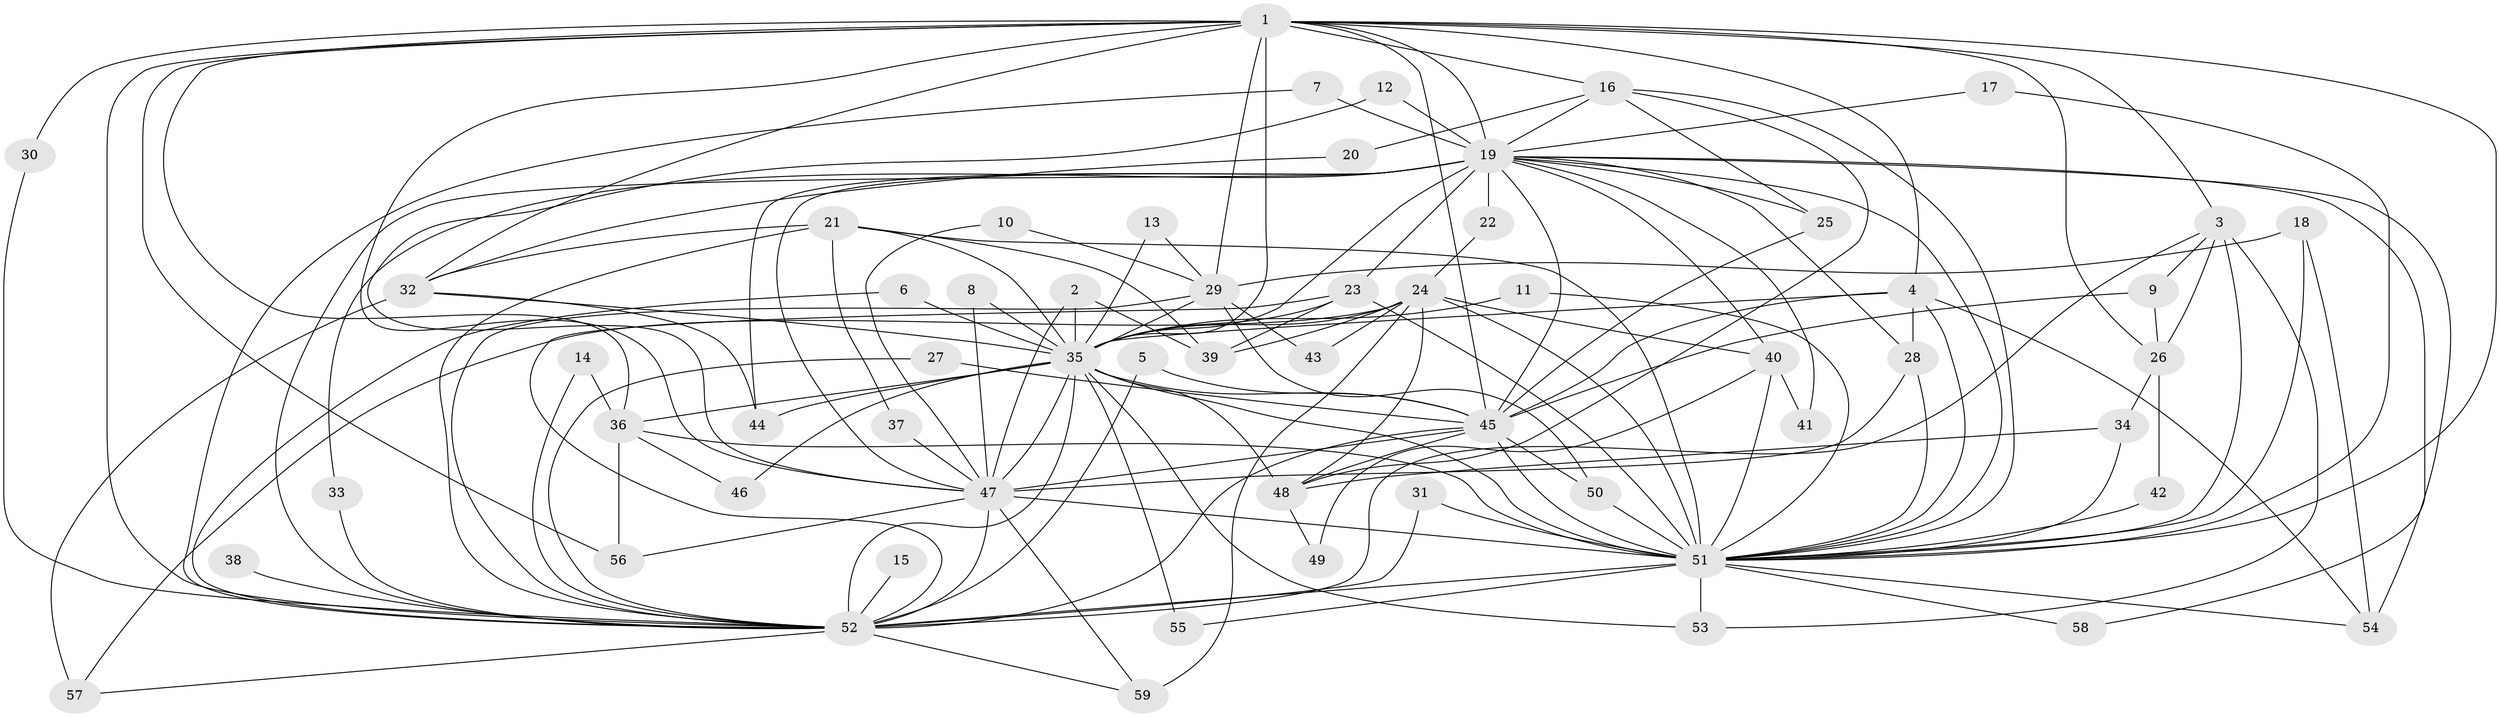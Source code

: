 // original degree distribution, {17: 0.008547008547008548, 16: 0.017094017094017096, 13: 0.008547008547008548, 22: 0.017094017094017096, 39: 0.008547008547008548, 27: 0.008547008547008548, 24: 0.008547008547008548, 19: 0.008547008547008548, 4: 0.09401709401709402, 9: 0.008547008547008548, 3: 0.2222222222222222, 5: 0.03418803418803419, 6: 0.02564102564102564, 2: 0.5128205128205128, 7: 0.017094017094017096}
// Generated by graph-tools (version 1.1) at 2025/49/03/09/25 03:49:42]
// undirected, 59 vertices, 151 edges
graph export_dot {
graph [start="1"]
  node [color=gray90,style=filled];
  1;
  2;
  3;
  4;
  5;
  6;
  7;
  8;
  9;
  10;
  11;
  12;
  13;
  14;
  15;
  16;
  17;
  18;
  19;
  20;
  21;
  22;
  23;
  24;
  25;
  26;
  27;
  28;
  29;
  30;
  31;
  32;
  33;
  34;
  35;
  36;
  37;
  38;
  39;
  40;
  41;
  42;
  43;
  44;
  45;
  46;
  47;
  48;
  49;
  50;
  51;
  52;
  53;
  54;
  55;
  56;
  57;
  58;
  59;
  1 -- 3 [weight=1.0];
  1 -- 4 [weight=1.0];
  1 -- 16 [weight=1.0];
  1 -- 19 [weight=2.0];
  1 -- 26 [weight=1.0];
  1 -- 29 [weight=1.0];
  1 -- 30 [weight=1.0];
  1 -- 32 [weight=1.0];
  1 -- 35 [weight=2.0];
  1 -- 36 [weight=1.0];
  1 -- 45 [weight=1.0];
  1 -- 47 [weight=1.0];
  1 -- 51 [weight=1.0];
  1 -- 52 [weight=2.0];
  1 -- 56 [weight=1.0];
  2 -- 35 [weight=2.0];
  2 -- 39 [weight=1.0];
  2 -- 47 [weight=1.0];
  3 -- 9 [weight=1.0];
  3 -- 26 [weight=1.0];
  3 -- 51 [weight=1.0];
  3 -- 52 [weight=1.0];
  3 -- 53 [weight=1.0];
  4 -- 28 [weight=1.0];
  4 -- 35 [weight=1.0];
  4 -- 45 [weight=1.0];
  4 -- 51 [weight=1.0];
  4 -- 54 [weight=1.0];
  5 -- 45 [weight=1.0];
  5 -- 52 [weight=1.0];
  6 -- 35 [weight=1.0];
  6 -- 52 [weight=1.0];
  7 -- 19 [weight=1.0];
  7 -- 52 [weight=1.0];
  8 -- 35 [weight=1.0];
  8 -- 47 [weight=1.0];
  9 -- 26 [weight=1.0];
  9 -- 45 [weight=1.0];
  10 -- 29 [weight=1.0];
  10 -- 47 [weight=1.0];
  11 -- 35 [weight=1.0];
  11 -- 51 [weight=1.0];
  12 -- 19 [weight=2.0];
  12 -- 47 [weight=1.0];
  13 -- 29 [weight=1.0];
  13 -- 35 [weight=1.0];
  14 -- 36 [weight=1.0];
  14 -- 52 [weight=1.0];
  15 -- 52 [weight=1.0];
  16 -- 19 [weight=1.0];
  16 -- 20 [weight=1.0];
  16 -- 25 [weight=1.0];
  16 -- 48 [weight=1.0];
  16 -- 51 [weight=1.0];
  17 -- 19 [weight=1.0];
  17 -- 51 [weight=1.0];
  18 -- 29 [weight=1.0];
  18 -- 51 [weight=1.0];
  18 -- 54 [weight=1.0];
  19 -- 22 [weight=1.0];
  19 -- 23 [weight=2.0];
  19 -- 25 [weight=1.0];
  19 -- 28 [weight=2.0];
  19 -- 33 [weight=1.0];
  19 -- 35 [weight=5.0];
  19 -- 40 [weight=2.0];
  19 -- 41 [weight=1.0];
  19 -- 44 [weight=1.0];
  19 -- 45 [weight=2.0];
  19 -- 47 [weight=2.0];
  19 -- 51 [weight=2.0];
  19 -- 52 [weight=4.0];
  19 -- 54 [weight=1.0];
  19 -- 58 [weight=1.0];
  20 -- 32 [weight=1.0];
  21 -- 32 [weight=1.0];
  21 -- 35 [weight=1.0];
  21 -- 37 [weight=1.0];
  21 -- 39 [weight=1.0];
  21 -- 51 [weight=1.0];
  21 -- 52 [weight=3.0];
  22 -- 24 [weight=1.0];
  23 -- 35 [weight=1.0];
  23 -- 39 [weight=1.0];
  23 -- 51 [weight=1.0];
  23 -- 52 [weight=2.0];
  24 -- 35 [weight=1.0];
  24 -- 39 [weight=1.0];
  24 -- 40 [weight=1.0];
  24 -- 43 [weight=1.0];
  24 -- 48 [weight=1.0];
  24 -- 51 [weight=2.0];
  24 -- 57 [weight=1.0];
  24 -- 59 [weight=2.0];
  25 -- 45 [weight=1.0];
  26 -- 34 [weight=1.0];
  26 -- 42 [weight=1.0];
  27 -- 45 [weight=1.0];
  27 -- 52 [weight=1.0];
  28 -- 47 [weight=1.0];
  28 -- 51 [weight=1.0];
  29 -- 35 [weight=1.0];
  29 -- 43 [weight=1.0];
  29 -- 50 [weight=1.0];
  29 -- 52 [weight=1.0];
  30 -- 52 [weight=1.0];
  31 -- 51 [weight=1.0];
  31 -- 52 [weight=2.0];
  32 -- 35 [weight=1.0];
  32 -- 44 [weight=1.0];
  32 -- 57 [weight=1.0];
  33 -- 52 [weight=1.0];
  34 -- 48 [weight=1.0];
  34 -- 51 [weight=2.0];
  35 -- 36 [weight=1.0];
  35 -- 44 [weight=1.0];
  35 -- 45 [weight=2.0];
  35 -- 46 [weight=1.0];
  35 -- 47 [weight=2.0];
  35 -- 48 [weight=1.0];
  35 -- 51 [weight=3.0];
  35 -- 52 [weight=4.0];
  35 -- 53 [weight=1.0];
  35 -- 55 [weight=1.0];
  36 -- 46 [weight=1.0];
  36 -- 51 [weight=1.0];
  36 -- 56 [weight=1.0];
  37 -- 47 [weight=1.0];
  38 -- 52 [weight=1.0];
  40 -- 41 [weight=1.0];
  40 -- 49 [weight=1.0];
  40 -- 51 [weight=2.0];
  42 -- 51 [weight=1.0];
  45 -- 47 [weight=1.0];
  45 -- 48 [weight=1.0];
  45 -- 50 [weight=1.0];
  45 -- 51 [weight=1.0];
  45 -- 52 [weight=2.0];
  47 -- 51 [weight=1.0];
  47 -- 52 [weight=2.0];
  47 -- 56 [weight=1.0];
  47 -- 59 [weight=1.0];
  48 -- 49 [weight=1.0];
  50 -- 51 [weight=3.0];
  51 -- 52 [weight=4.0];
  51 -- 53 [weight=1.0];
  51 -- 54 [weight=1.0];
  51 -- 55 [weight=1.0];
  51 -- 58 [weight=1.0];
  52 -- 57 [weight=1.0];
  52 -- 59 [weight=1.0];
}
